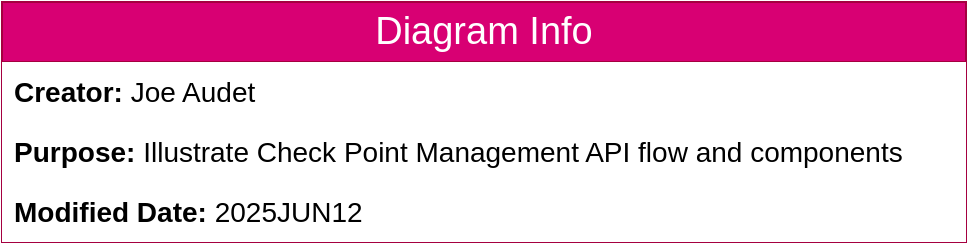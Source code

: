 <mxfile version="27.0.9" pages="3">
  <diagram id="jh16XN638RhmD8JyI-mO" name="About">
    <mxGraphModel dx="1426" dy="849" grid="1" gridSize="10" guides="1" tooltips="1" connect="1" arrows="1" fold="1" page="1" pageScale="1" pageWidth="850" pageHeight="1100" math="0" shadow="0">
      <root>
        <mxCell id="0" />
        <mxCell id="1" parent="0" />
        <mxCell id="9SwEjt4HsC7w9wIcqSwM-1" value="Diagram Info" style="swimlane;fontStyle=0;childLayout=stackLayout;horizontal=1;startSize=30;horizontalStack=0;resizeParent=1;resizeParentMax=0;resizeLast=0;collapsible=1;marginBottom=0;whiteSpace=wrap;html=1;fontSize=19;fillColor=#d80073;fontColor=#ffffff;strokeColor=#A50040;" vertex="1" parent="1">
          <mxGeometry x="184" y="490" width="482" height="120" as="geometry" />
        </mxCell>
        <mxCell id="9SwEjt4HsC7w9wIcqSwM-2" value="&lt;b&gt;Creator:&lt;/b&gt; Joe Audet" style="text;strokeColor=none;fillColor=default;align=left;verticalAlign=middle;spacingLeft=4;spacingRight=4;overflow=hidden;points=[[0,0.5],[1,0.5]];portConstraint=eastwest;rotatable=0;whiteSpace=wrap;html=1;fontSize=14;" vertex="1" parent="9SwEjt4HsC7w9wIcqSwM-1">
          <mxGeometry y="30" width="482" height="30" as="geometry" />
        </mxCell>
        <mxCell id="9SwEjt4HsC7w9wIcqSwM-3" value="&lt;b&gt;Purpose:&lt;/b&gt; Illustrate Check Point Management API flow and components" style="text;strokeColor=none;fillColor=default;align=left;verticalAlign=middle;spacingLeft=4;spacingRight=4;overflow=hidden;points=[[0,0.5],[1,0.5]];portConstraint=eastwest;rotatable=0;whiteSpace=wrap;html=1;fontSize=14;" vertex="1" parent="9SwEjt4HsC7w9wIcqSwM-1">
          <mxGeometry y="60" width="482" height="30" as="geometry" />
        </mxCell>
        <mxCell id="9SwEjt4HsC7w9wIcqSwM-4" value="&lt;b&gt;Modified Date:&lt;/b&gt; 2025JUN12" style="text;strokeColor=none;fillColor=default;align=left;verticalAlign=middle;spacingLeft=4;spacingRight=4;overflow=hidden;points=[[0,0.5],[1,0.5]];portConstraint=eastwest;rotatable=0;whiteSpace=wrap;html=1;fontSize=14;" vertex="1" parent="9SwEjt4HsC7w9wIcqSwM-1">
          <mxGeometry y="90" width="482" height="30" as="geometry" />
        </mxCell>
      </root>
    </mxGraphModel>
  </diagram>
  <diagram name="API Flow" id="YynE_xHqkNvgsQC7AGAf">
    <mxGraphModel dx="1426" dy="849" grid="1" gridSize="10" guides="1" tooltips="1" connect="1" arrows="1" fold="1" page="1" pageScale="1" pageWidth="850" pageHeight="1100" math="0" shadow="0">
      <root>
        <mxCell id="0" />
        <mxCell id="1" parent="0" />
        <mxCell id="j737bGdzhL4TifnBIPsH-1" value="" style="edgeStyle=orthogonalEdgeStyle;rounded=0;orthogonalLoop=1;jettySize=auto;html=1;" edge="1" parent="1" source="j737bGdzhL4TifnBIPsH-2" target="j737bGdzhL4TifnBIPsH-5">
          <mxGeometry relative="1" as="geometry" />
        </mxCell>
        <mxCell id="j737bGdzhL4TifnBIPsH-2" value="Login" style="rounded=1;whiteSpace=wrap;html=1;" vertex="1" parent="1">
          <mxGeometry x="65" y="241" width="120" height="60" as="geometry" />
        </mxCell>
        <mxCell id="j737bGdzhL4TifnBIPsH-3" value="" style="endArrow=none;html=1;rounded=0;" edge="1" parent="1">
          <mxGeometry width="50" height="50" relative="1" as="geometry">
            <mxPoint x="45" y="400" as="sourcePoint" />
            <mxPoint x="805" y="400" as="targetPoint" />
          </mxGeometry>
        </mxCell>
        <mxCell id="j737bGdzhL4TifnBIPsH-4" value="" style="edgeStyle=orthogonalEdgeStyle;rounded=0;orthogonalLoop=1;jettySize=auto;html=1;" edge="1" parent="1" source="j737bGdzhL4TifnBIPsH-5" target="j737bGdzhL4TifnBIPsH-7">
          <mxGeometry relative="1" as="geometry" />
        </mxCell>
        <mxCell id="j737bGdzhL4TifnBIPsH-5" value="Collect Session ID" style="whiteSpace=wrap;html=1;rounded=1;" vertex="1" parent="1">
          <mxGeometry x="265" y="241" width="120" height="60" as="geometry" />
        </mxCell>
        <mxCell id="j737bGdzhL4TifnBIPsH-6" value="" style="edgeStyle=orthogonalEdgeStyle;rounded=0;orthogonalLoop=1;jettySize=auto;html=1;" edge="1" parent="1" source="j737bGdzhL4TifnBIPsH-7" target="j737bGdzhL4TifnBIPsH-8">
          <mxGeometry relative="1" as="geometry" />
        </mxCell>
        <mxCell id="j737bGdzhL4TifnBIPsH-7" value="Using session-id, make calls to read data" style="whiteSpace=wrap;html=1;rounded=1;" vertex="1" parent="1">
          <mxGeometry x="465" y="241" width="120" height="60" as="geometry" />
        </mxCell>
        <mxCell id="j737bGdzhL4TifnBIPsH-8" value="Logout" style="whiteSpace=wrap;html=1;rounded=1;" vertex="1" parent="1">
          <mxGeometry x="665" y="241" width="120" height="60" as="geometry" />
        </mxCell>
        <mxCell id="j737bGdzhL4TifnBIPsH-9" value="API - Read Only Flow" style="text;strokeColor=#6c8ebf;align=center;fillColor=#dae8fc;html=1;verticalAlign=middle;whiteSpace=wrap;rounded=1;fontSize=24;" vertex="1" parent="1">
          <mxGeometry x="295" y="160" width="260" height="40" as="geometry" />
        </mxCell>
        <mxCell id="j737bGdzhL4TifnBIPsH-10" value="API - Read / Write Flow" style="text;strokeColor=#b85450;align=center;fillColor=#f8cecc;html=1;verticalAlign=middle;whiteSpace=wrap;rounded=1;fontSize=24;" vertex="1" parent="1">
          <mxGeometry x="290" y="479" width="260" height="40" as="geometry" />
        </mxCell>
        <mxCell id="j737bGdzhL4TifnBIPsH-11" value="" style="edgeStyle=orthogonalEdgeStyle;rounded=0;orthogonalLoop=1;jettySize=auto;html=1;" edge="1" parent="1" source="j737bGdzhL4TifnBIPsH-12" target="j737bGdzhL4TifnBIPsH-14">
          <mxGeometry relative="1" as="geometry" />
        </mxCell>
        <mxCell id="j737bGdzhL4TifnBIPsH-12" value="Login" style="rounded=1;whiteSpace=wrap;html=1;" vertex="1" parent="1">
          <mxGeometry x="65" y="479" width="120" height="60" as="geometry" />
        </mxCell>
        <mxCell id="j737bGdzhL4TifnBIPsH-13" value="" style="edgeStyle=orthogonalEdgeStyle;rounded=0;orthogonalLoop=1;jettySize=auto;html=1;" edge="1" parent="1" source="j737bGdzhL4TifnBIPsH-14" target="j737bGdzhL4TifnBIPsH-16">
          <mxGeometry relative="1" as="geometry" />
        </mxCell>
        <mxCell id="j737bGdzhL4TifnBIPsH-14" value="Collect Session ID" style="whiteSpace=wrap;html=1;rounded=1;" vertex="1" parent="1">
          <mxGeometry x="65" y="619" width="120" height="60" as="geometry" />
        </mxCell>
        <mxCell id="j737bGdzhL4TifnBIPsH-15" value="" style="edgeStyle=orthogonalEdgeStyle;rounded=0;orthogonalLoop=1;jettySize=auto;html=1;" edge="1" parent="1" source="j737bGdzhL4TifnBIPsH-16" target="j737bGdzhL4TifnBIPsH-19">
          <mxGeometry relative="1" as="geometry" />
        </mxCell>
        <mxCell id="j737bGdzhL4TifnBIPsH-16" value="Using session-id, make calls to read and change data" style="whiteSpace=wrap;html=1;rounded=1;" vertex="1" parent="1">
          <mxGeometry x="265" y="619" width="120" height="60" as="geometry" />
        </mxCell>
        <mxCell id="j737bGdzhL4TifnBIPsH-17" value="Logout" style="whiteSpace=wrap;html=1;rounded=1;" vertex="1" parent="1">
          <mxGeometry x="665" y="479" width="120" height="60" as="geometry" />
        </mxCell>
        <mxCell id="j737bGdzhL4TifnBIPsH-18" value="" style="edgeStyle=orthogonalEdgeStyle;rounded=0;orthogonalLoop=1;jettySize=auto;html=1;" edge="1" parent="1" source="j737bGdzhL4TifnBIPsH-19" target="j737bGdzhL4TifnBIPsH-21">
          <mxGeometry relative="1" as="geometry" />
        </mxCell>
        <mxCell id="j737bGdzhL4TifnBIPsH-19" value="Publish" style="whiteSpace=wrap;html=1;rounded=1;" vertex="1" parent="1">
          <mxGeometry x="465" y="619" width="120" height="60" as="geometry" />
        </mxCell>
        <mxCell id="j737bGdzhL4TifnBIPsH-20" value="" style="edgeStyle=orthogonalEdgeStyle;rounded=0;orthogonalLoop=1;jettySize=auto;html=1;" edge="1" parent="1" source="j737bGdzhL4TifnBIPsH-21" target="j737bGdzhL4TifnBIPsH-17">
          <mxGeometry relative="1" as="geometry" />
        </mxCell>
        <mxCell id="j737bGdzhL4TifnBIPsH-21" value="&lt;div&gt;Install Policy&lt;/div&gt;&lt;div&gt;(Optional, but likely needed - can be done separately)&lt;/div&gt;" style="rounded=1;whiteSpace=wrap;html=1;" vertex="1" parent="1">
          <mxGeometry x="665" y="619" width="120" height="60" as="geometry" />
        </mxCell>
        <mxCell id="j737bGdzhL4TifnBIPsH-22" value="" style="endArrow=none;html=1;rounded=0;" edge="1" parent="1">
          <mxGeometry width="50" height="50" relative="1" as="geometry">
            <mxPoint x="45" y="740" as="sourcePoint" />
            <mxPoint x="805" y="740" as="targetPoint" />
          </mxGeometry>
        </mxCell>
        <mxCell id="j737bGdzhL4TifnBIPsH-23" value="API - Install Policy Only" style="text;strokeColor=#d79b00;align=center;fillColor=#ffe6cc;html=1;verticalAlign=middle;whiteSpace=wrap;rounded=1;fontSize=24;" vertex="1" parent="1">
          <mxGeometry x="295" y="840" width="260" height="40" as="geometry" />
        </mxCell>
        <mxCell id="j737bGdzhL4TifnBIPsH-24" value="" style="edgeStyle=orthogonalEdgeStyle;rounded=0;orthogonalLoop=1;jettySize=auto;html=1;" edge="1" parent="1" source="j737bGdzhL4TifnBIPsH-25" target="j737bGdzhL4TifnBIPsH-27">
          <mxGeometry relative="1" as="geometry" />
        </mxCell>
        <mxCell id="j737bGdzhL4TifnBIPsH-25" value="Login" style="rounded=1;whiteSpace=wrap;html=1;" vertex="1" parent="1">
          <mxGeometry x="70" y="840" width="120" height="60" as="geometry" />
        </mxCell>
        <mxCell id="j737bGdzhL4TifnBIPsH-26" value="" style="edgeStyle=orthogonalEdgeStyle;rounded=0;orthogonalLoop=1;jettySize=auto;html=1;" edge="1" parent="1" source="j737bGdzhL4TifnBIPsH-27" target="j737bGdzhL4TifnBIPsH-29">
          <mxGeometry relative="1" as="geometry" />
        </mxCell>
        <mxCell id="j737bGdzhL4TifnBIPsH-27" value="Collect Session ID" style="whiteSpace=wrap;html=1;rounded=1;" vertex="1" parent="1">
          <mxGeometry x="70" y="980" width="120" height="60" as="geometry" />
        </mxCell>
        <mxCell id="j737bGdzhL4TifnBIPsH-35" value="" style="edgeStyle=orthogonalEdgeStyle;rounded=0;orthogonalLoop=1;jettySize=auto;html=1;" edge="1" parent="1" source="j737bGdzhL4TifnBIPsH-29" target="j737bGdzhL4TifnBIPsH-34">
          <mxGeometry relative="1" as="geometry" />
        </mxCell>
        <mxCell id="j737bGdzhL4TifnBIPsH-29" value="Using session-id, make calls to read and change data" style="whiteSpace=wrap;html=1;rounded=1;" vertex="1" parent="1">
          <mxGeometry x="380" y="980" width="120" height="60" as="geometry" />
        </mxCell>
        <mxCell id="j737bGdzhL4TifnBIPsH-30" value="Logout" style="whiteSpace=wrap;html=1;rounded=1;" vertex="1" parent="1">
          <mxGeometry x="670" y="840" width="120" height="60" as="geometry" />
        </mxCell>
        <mxCell id="j737bGdzhL4TifnBIPsH-33" value="" style="edgeStyle=orthogonalEdgeStyle;rounded=0;orthogonalLoop=1;jettySize=auto;html=1;" edge="1" parent="1" source="j737bGdzhL4TifnBIPsH-34" target="j737bGdzhL4TifnBIPsH-30">
          <mxGeometry relative="1" as="geometry" />
        </mxCell>
        <mxCell id="j737bGdzhL4TifnBIPsH-34" value="&lt;div&gt;Install Policy&lt;/div&gt;&lt;div&gt;&lt;br&gt;&lt;/div&gt;" style="rounded=1;whiteSpace=wrap;html=1;" vertex="1" parent="1">
          <mxGeometry x="670" y="980" width="120" height="60" as="geometry" />
        </mxCell>
      </root>
    </mxGraphModel>
  </diagram>
  <diagram id="ylbhtVa89wXE3qiPmnmR" name="Policy Package - API calls">
    <mxGraphModel dx="2276" dy="849" grid="1" gridSize="10" guides="1" tooltips="1" connect="1" arrows="1" fold="1" page="1" pageScale="1" pageWidth="850" pageHeight="1100" math="0" shadow="0">
      <root>
        <mxCell id="0" />
        <mxCell id="1" parent="0" />
        <mxCell id="2RfBmvyG1pDI-WxkABdr-29" value="" style="rounded=1;whiteSpace=wrap;html=1;" parent="1" vertex="1">
          <mxGeometry x="680" y="20" width="160" height="340" as="geometry" />
        </mxCell>
        <mxCell id="oRMjpcU292e3ellbj58o-77" value="" style="edgeStyle=orthogonalEdgeStyle;rounded=0;orthogonalLoop=1;jettySize=auto;html=1;" parent="1" source="oRMjpcU292e3ellbj58o-74" target="oRMjpcU292e3ellbj58o-76" edge="1">
          <mxGeometry relative="1" as="geometry">
            <Array as="points">
              <mxPoint x="140" y="710" />
            </Array>
          </mxGeometry>
        </mxCell>
        <mxCell id="oRMjpcU292e3ellbj58o-80" value="" style="edgeStyle=orthogonalEdgeStyle;rounded=0;orthogonalLoop=1;jettySize=auto;html=1;" parent="1" source="oRMjpcU292e3ellbj58o-74" target="oRMjpcU292e3ellbj58o-79" edge="1">
          <mxGeometry relative="1" as="geometry">
            <Array as="points">
              <mxPoint x="140" y="500" />
            </Array>
          </mxGeometry>
        </mxCell>
        <mxCell id="oRMjpcU292e3ellbj58o-83" value="" style="edgeStyle=orthogonalEdgeStyle;rounded=0;orthogonalLoop=1;jettySize=auto;html=1;" parent="1" source="oRMjpcU292e3ellbj58o-74" target="oRMjpcU292e3ellbj58o-82" edge="1">
          <mxGeometry relative="1" as="geometry">
            <Array as="points">
              <mxPoint x="140" y="260" />
            </Array>
          </mxGeometry>
        </mxCell>
        <mxCell id="oRMjpcU292e3ellbj58o-85" value="" style="edgeStyle=orthogonalEdgeStyle;rounded=0;orthogonalLoop=1;jettySize=auto;html=1;" parent="1" source="oRMjpcU292e3ellbj58o-74" target="oRMjpcU292e3ellbj58o-84" edge="1">
          <mxGeometry relative="1" as="geometry">
            <Array as="points">
              <mxPoint x="140" y="320" />
            </Array>
          </mxGeometry>
        </mxCell>
        <mxCell id="oRMjpcU292e3ellbj58o-87" value="" style="edgeStyle=orthogonalEdgeStyle;rounded=0;orthogonalLoop=1;jettySize=auto;html=1;" parent="1" source="oRMjpcU292e3ellbj58o-74" target="oRMjpcU292e3ellbj58o-86" edge="1">
          <mxGeometry relative="1" as="geometry">
            <Array as="points">
              <mxPoint x="140" y="440" />
            </Array>
          </mxGeometry>
        </mxCell>
        <mxCell id="oRMjpcU292e3ellbj58o-89" value="" style="edgeStyle=orthogonalEdgeStyle;rounded=0;orthogonalLoop=1;jettySize=auto;html=1;" parent="1" source="oRMjpcU292e3ellbj58o-74" target="oRMjpcU292e3ellbj58o-88" edge="1">
          <mxGeometry relative="1" as="geometry">
            <Array as="points">
              <mxPoint x="140" y="380" />
            </Array>
          </mxGeometry>
        </mxCell>
        <mxCell id="oRMjpcU292e3ellbj58o-95" value="" style="edgeStyle=orthogonalEdgeStyle;rounded=0;orthogonalLoop=1;jettySize=auto;html=1;" parent="1" source="oRMjpcU292e3ellbj58o-74" target="oRMjpcU292e3ellbj58o-94" edge="1">
          <mxGeometry relative="1" as="geometry">
            <Array as="points">
              <mxPoint x="140" y="560" />
            </Array>
          </mxGeometry>
        </mxCell>
        <mxCell id="2RfBmvyG1pDI-WxkABdr-37" value="" style="edgeStyle=orthogonalEdgeStyle;rounded=0;orthogonalLoop=1;jettySize=auto;html=1;startArrow=classic;startFill=1;endArrow=none;" parent="1" source="oRMjpcU292e3ellbj58o-74" target="2RfBmvyG1pDI-WxkABdr-36" edge="1">
          <mxGeometry relative="1" as="geometry" />
        </mxCell>
        <mxCell id="oRMjpcU292e3ellbj58o-74" value="show-package" style="rounded=1;whiteSpace=wrap;html=1;fillColor=#dae8fc;strokeColor=#6c8ebf;" parent="1" vertex="1">
          <mxGeometry x="80" y="190" width="120" height="40" as="geometry" />
        </mxCell>
        <mxCell id="oRMjpcU292e3ellbj58o-91" value="" style="edgeStyle=orthogonalEdgeStyle;rounded=0;orthogonalLoop=1;jettySize=auto;html=1;" parent="1" source="oRMjpcU292e3ellbj58o-76" target="oRMjpcU292e3ellbj58o-90" edge="1">
          <mxGeometry relative="1" as="geometry">
            <Array as="points">
              <mxPoint x="280" y="760" />
            </Array>
          </mxGeometry>
        </mxCell>
        <mxCell id="oRMjpcU292e3ellbj58o-93" value="" style="edgeStyle=orthogonalEdgeStyle;rounded=0;orthogonalLoop=1;jettySize=auto;html=1;exitX=0.5;exitY=1;exitDx=0;exitDy=0;entryX=0;entryY=0.5;entryDx=0;entryDy=0;" parent="1" source="oRMjpcU292e3ellbj58o-76" target="oRMjpcU292e3ellbj58o-92" edge="1">
          <mxGeometry relative="1" as="geometry">
            <mxPoint x="610" y="730" as="sourcePoint" />
            <mxPoint x="710" y="760" as="targetPoint" />
            <Array as="points">
              <mxPoint x="280" y="810" />
            </Array>
          </mxGeometry>
        </mxCell>
        <mxCell id="2RfBmvyG1pDI-WxkABdr-3" value="" style="edgeStyle=orthogonalEdgeStyle;rounded=0;orthogonalLoop=1;jettySize=auto;html=1;" parent="1" source="oRMjpcU292e3ellbj58o-76" target="2RfBmvyG1pDI-WxkABdr-2" edge="1">
          <mxGeometry relative="1" as="geometry">
            <Array as="points">
              <mxPoint x="280" y="950" />
            </Array>
          </mxGeometry>
        </mxCell>
        <mxCell id="2RfBmvyG1pDI-WxkABdr-7" value="" style="edgeStyle=orthogonalEdgeStyle;rounded=0;orthogonalLoop=1;jettySize=auto;html=1;" parent="1" source="oRMjpcU292e3ellbj58o-76" target="2RfBmvyG1pDI-WxkABdr-6" edge="1">
          <mxGeometry relative="1" as="geometry">
            <Array as="points">
              <mxPoint x="280" y="1240" />
            </Array>
          </mxGeometry>
        </mxCell>
        <mxCell id="oRMjpcU292e3ellbj58o-76" value="access-layers&lt;div&gt;(list)&lt;/div&gt;" style="rounded=1;whiteSpace=wrap;html=1;fillStyle=auto;fillColor=#fff2cc;strokeColor=#d6b656;" parent="1" vertex="1">
          <mxGeometry x="220" y="690" width="120" height="40" as="geometry" />
        </mxCell>
        <mxCell id="oRMjpcU292e3ellbj58o-79" value="threat-layers" style="rounded=1;whiteSpace=wrap;html=1;fillStyle=auto;fillColor=#fff2cc;strokeColor=#d6b656;" parent="1" vertex="1">
          <mxGeometry x="220" y="480" width="120" height="40" as="geometry" />
        </mxCell>
        <mxCell id="oRMjpcU292e3ellbj58o-82" value="name&lt;div&gt;(string)&lt;/div&gt;" style="rounded=1;whiteSpace=wrap;html=1;fillStyle=auto;fillColor=#fff2cc;strokeColor=#d6b656;" parent="1" vertex="1">
          <mxGeometry x="220" y="240" width="120" height="40" as="geometry" />
        </mxCell>
        <mxCell id="oRMjpcU292e3ellbj58o-84" value="description&lt;div&gt;(string)&lt;/div&gt;" style="rounded=1;whiteSpace=wrap;html=1;fillStyle=auto;fillColor=#fff2cc;strokeColor=#d6b656;" parent="1" vertex="1">
          <mxGeometry x="220" y="300" width="120" height="40" as="geometry" />
        </mxCell>
        <mxCell id="oRMjpcU292e3ellbj58o-86" value="threat-enabled&lt;div&gt;(boolean)&lt;/div&gt;" style="rounded=1;whiteSpace=wrap;html=1;fillStyle=auto;fillColor=#fff2cc;strokeColor=#d6b656;" parent="1" vertex="1">
          <mxGeometry x="220" y="420" width="120" height="40" as="geometry" />
        </mxCell>
        <mxCell id="oRMjpcU292e3ellbj58o-88" value="uid&lt;div&gt;(string)&lt;/div&gt;" style="rounded=1;whiteSpace=wrap;html=1;fillStyle=auto;fillColor=#fff2cc;strokeColor=#d6b656;" parent="1" vertex="1">
          <mxGeometry x="220" y="360" width="120" height="40" as="geometry" />
        </mxCell>
        <mxCell id="oRMjpcU292e3ellbj58o-90" value="show-access-layer" style="rounded=1;whiteSpace=wrap;html=1;fillColor=#dae8fc;strokeColor=#6c8ebf;" parent="1" vertex="1">
          <mxGeometry x="380" y="740" width="120" height="40" as="geometry" />
        </mxCell>
        <mxCell id="oRMjpcU292e3ellbj58o-92" value="set-access-layer" style="rounded=1;whiteSpace=wrap;html=1;fillColor=#ffcd28;strokeColor=#d79b00;gradientColor=#ffa500;" parent="1" vertex="1">
          <mxGeometry x="380" y="790" width="120" height="40" as="geometry" />
        </mxCell>
        <mxCell id="oRMjpcU292e3ellbj58o-94" value="installation-targets&lt;div&gt;(string or list)&lt;/div&gt;" style="rounded=1;whiteSpace=wrap;html=1;fillStyle=auto;fillColor=#fff2cc;strokeColor=#d6b656;" parent="1" vertex="1">
          <mxGeometry x="220" y="540" width="120" height="40" as="geometry" />
        </mxCell>
        <mxCell id="2RfBmvyG1pDI-WxkABdr-1" value="access-layer: controls what features are enabled on a policy access-layer, such as Application Control or Content Awareness. Also the level where you specify if it is a &#39;SHARED&#39; or &#39;DYNAMIC&#39; layer." style="whiteSpace=wrap;html=1;shape=mxgraph.basic.rectCallout;dx=30;dy=15;boundedLbl=1;shadow=1;fillColor=#e1d5e7;strokeColor=#9673a6;" parent="1" vertex="1">
          <mxGeometry x="480" y="655" width="250" height="85" as="geometry" />
        </mxCell>
        <mxCell id="2RfBmvyG1pDI-WxkABdr-13" value="" style="edgeStyle=orthogonalEdgeStyle;rounded=0;orthogonalLoop=1;jettySize=auto;html=1;fillColor=#dae8fc;strokeColor=#6c8ebf;" parent="1" source="2RfBmvyG1pDI-WxkABdr-2" target="2RfBmvyG1pDI-WxkABdr-12" edge="1">
          <mxGeometry relative="1" as="geometry">
            <Array as="points">
              <mxPoint x="445" y="1000" />
            </Array>
          </mxGeometry>
        </mxCell>
        <mxCell id="2RfBmvyG1pDI-WxkABdr-15" value="" style="edgeStyle=orthogonalEdgeStyle;rounded=0;orthogonalLoop=1;jettySize=auto;html=1;fillColor=#dae8fc;strokeColor=#6c8ebf;" parent="1" source="2RfBmvyG1pDI-WxkABdr-2" target="2RfBmvyG1pDI-WxkABdr-14" edge="1">
          <mxGeometry relative="1" as="geometry">
            <Array as="points">
              <mxPoint x="445" y="1050" />
            </Array>
          </mxGeometry>
        </mxCell>
        <mxCell id="2RfBmvyG1pDI-WxkABdr-19" value="" style="edgeStyle=orthogonalEdgeStyle;rounded=0;orthogonalLoop=1;jettySize=auto;html=1;fillColor=#dae8fc;strokeColor=#6c8ebf;" parent="1" source="2RfBmvyG1pDI-WxkABdr-2" target="2RfBmvyG1pDI-WxkABdr-18" edge="1">
          <mxGeometry relative="1" as="geometry">
            <Array as="points">
              <mxPoint x="445" y="1100" />
            </Array>
          </mxGeometry>
        </mxCell>
        <mxCell id="2RfBmvyG1pDI-WxkABdr-21" value="" style="edgeStyle=orthogonalEdgeStyle;rounded=0;orthogonalLoop=1;jettySize=auto;html=1;fillColor=#dae8fc;strokeColor=#6c8ebf;" parent="1" source="2RfBmvyG1pDI-WxkABdr-2" target="2RfBmvyG1pDI-WxkABdr-20" edge="1">
          <mxGeometry relative="1" as="geometry">
            <Array as="points">
              <mxPoint x="445" y="1150" />
            </Array>
          </mxGeometry>
        </mxCell>
        <mxCell id="2RfBmvyG1pDI-WxkABdr-2" value="show-nat-rulebase" style="rounded=1;whiteSpace=wrap;html=1;fillColor=#dae8fc;strokeColor=#6c8ebf;" parent="1" vertex="1">
          <mxGeometry x="380" y="930" width="130" height="40" as="geometry" />
        </mxCell>
        <mxCell id="2RfBmvyG1pDI-WxkABdr-11" value="" style="edgeStyle=orthogonalEdgeStyle;rounded=0;orthogonalLoop=1;jettySize=auto;html=1;fillColor=#dae8fc;strokeColor=#6c8ebf;" parent="1" source="2RfBmvyG1pDI-WxkABdr-6" target="2RfBmvyG1pDI-WxkABdr-10" edge="1">
          <mxGeometry relative="1" as="geometry">
            <Array as="points">
              <mxPoint x="445" y="1310" />
            </Array>
          </mxGeometry>
        </mxCell>
        <mxCell id="2RfBmvyG1pDI-WxkABdr-17" value="" style="edgeStyle=orthogonalEdgeStyle;rounded=0;orthogonalLoop=1;jettySize=auto;html=1;fillColor=#dae8fc;strokeColor=#6c8ebf;" parent="1" source="2RfBmvyG1pDI-WxkABdr-6" target="2RfBmvyG1pDI-WxkABdr-16" edge="1">
          <mxGeometry relative="1" as="geometry">
            <Array as="points">
              <mxPoint x="445" y="1360" />
            </Array>
          </mxGeometry>
        </mxCell>
        <mxCell id="2RfBmvyG1pDI-WxkABdr-24" value="" style="edgeStyle=orthogonalEdgeStyle;rounded=0;orthogonalLoop=1;jettySize=auto;html=1;fillColor=#dae8fc;strokeColor=#6c8ebf;" parent="1" source="2RfBmvyG1pDI-WxkABdr-6" target="2RfBmvyG1pDI-WxkABdr-22" edge="1">
          <mxGeometry relative="1" as="geometry">
            <Array as="points">
              <mxPoint x="445" y="1410" />
            </Array>
          </mxGeometry>
        </mxCell>
        <mxCell id="2RfBmvyG1pDI-WxkABdr-26" value="" style="edgeStyle=orthogonalEdgeStyle;rounded=0;orthogonalLoop=1;jettySize=auto;html=1;fillColor=#dae8fc;strokeColor=#6c8ebf;" parent="1" source="2RfBmvyG1pDI-WxkABdr-6" target="2RfBmvyG1pDI-WxkABdr-25" edge="1">
          <mxGeometry relative="1" as="geometry">
            <Array as="points">
              <mxPoint x="445" y="1460" />
            </Array>
          </mxGeometry>
        </mxCell>
        <mxCell id="2RfBmvyG1pDI-WxkABdr-6" value="show-access-rulebase" style="rounded=1;whiteSpace=wrap;html=1;fillColor=#dae8fc;strokeColor=#6c8ebf;" parent="1" vertex="1">
          <mxGeometry x="380" y="1220" width="130" height="40" as="geometry" />
        </mxCell>
        <mxCell id="2RfBmvyG1pDI-WxkABdr-10" value="show-access-rule" style="rounded=1;whiteSpace=wrap;html=1;fillColor=#dae8fc;strokeColor=#6c8ebf;" parent="1" vertex="1">
          <mxGeometry x="540" y="1290" width="130" height="40" as="geometry" />
        </mxCell>
        <mxCell id="2RfBmvyG1pDI-WxkABdr-12" value="show-nat-rule" style="rounded=1;whiteSpace=wrap;html=1;fillColor=#dae8fc;strokeColor=#6c8ebf;" parent="1" vertex="1">
          <mxGeometry x="540" y="980" width="130" height="40" as="geometry" />
        </mxCell>
        <mxCell id="2RfBmvyG1pDI-WxkABdr-14" value="set-nat-rule" style="rounded=1;whiteSpace=wrap;html=1;fillColor=#ffcd28;strokeColor=#d79b00;gradientColor=#ffa500;" parent="1" vertex="1">
          <mxGeometry x="540" y="1030" width="130" height="40" as="geometry" />
        </mxCell>
        <mxCell id="2RfBmvyG1pDI-WxkABdr-16" value="set-access-rule" style="rounded=1;whiteSpace=wrap;html=1;fillColor=#ffcd28;strokeColor=#d79b00;gradientColor=#ffa500;" parent="1" vertex="1">
          <mxGeometry x="540" y="1340" width="130" height="40" as="geometry" />
        </mxCell>
        <mxCell id="2RfBmvyG1pDI-WxkABdr-18" value="add-nat-rule" style="rounded=1;whiteSpace=wrap;html=1;fillColor=#d5e8d4;strokeColor=#82b366;" parent="1" vertex="1">
          <mxGeometry x="540" y="1080" width="130" height="40" as="geometry" />
        </mxCell>
        <mxCell id="2RfBmvyG1pDI-WxkABdr-20" value="delete-nat-rule" style="rounded=1;whiteSpace=wrap;html=1;fillColor=#fad9d5;strokeColor=#ae4132;" parent="1" vertex="1">
          <mxGeometry x="540" y="1130" width="130" height="40" as="geometry" />
        </mxCell>
        <mxCell id="2RfBmvyG1pDI-WxkABdr-22" value="add-access-rule" style="rounded=1;whiteSpace=wrap;html=1;fillColor=#d5e8d4;strokeColor=#82b366;" parent="1" vertex="1">
          <mxGeometry x="540" y="1390" width="130" height="40" as="geometry" />
        </mxCell>
        <mxCell id="2RfBmvyG1pDI-WxkABdr-25" value="delete-access-rule" style="rounded=1;whiteSpace=wrap;html=1;fillColor=#fad9d5;strokeColor=#ae4132;" parent="1" vertex="1">
          <mxGeometry x="540" y="1440" width="130" height="40" as="geometry" />
        </mxCell>
        <mxCell id="2RfBmvyG1pDI-WxkABdr-27" value="show API call" style="rounded=1;whiteSpace=wrap;html=1;fillColor=#dae8fc;strokeColor=#6c8ebf;" parent="1" vertex="1">
          <mxGeometry x="700" y="90" width="120" height="40" as="geometry" />
        </mxCell>
        <mxCell id="2RfBmvyG1pDI-WxkABdr-28" value="Result Output" style="rounded=1;whiteSpace=wrap;html=1;fillStyle=auto;fillColor=#fff2cc;strokeColor=#d6b656;" parent="1" vertex="1">
          <mxGeometry x="700" y="140" width="120" height="40" as="geometry" />
        </mxCell>
        <mxCell id="2RfBmvyG1pDI-WxkABdr-30" value="Color Codes" style="text;strokeColor=none;align=center;fillColor=none;html=1;verticalAlign=middle;whiteSpace=wrap;rounded=0;fontSize=15;fontStyle=1" parent="1" vertex="1">
          <mxGeometry x="730" y="30" width="60" height="30" as="geometry" />
        </mxCell>
        <mxCell id="2RfBmvyG1pDI-WxkABdr-31" value="Modify API call" style="rounded=1;whiteSpace=wrap;html=1;fillColor=#ffcd28;strokeColor=#d79b00;gradientColor=#ffa500;" parent="1" vertex="1">
          <mxGeometry x="700" y="190" width="120" height="40" as="geometry" />
        </mxCell>
        <mxCell id="2RfBmvyG1pDI-WxkABdr-32" value="Add API call" style="rounded=1;whiteSpace=wrap;html=1;fillColor=#d5e8d4;strokeColor=#82b366;" parent="1" vertex="1">
          <mxGeometry x="700" y="240" width="120" height="40" as="geometry" />
        </mxCell>
        <mxCell id="2RfBmvyG1pDI-WxkABdr-33" value="Delete API call" style="rounded=1;whiteSpace=wrap;html=1;fillColor=#fad9d5;strokeColor=#ae4132;" parent="1" vertex="1">
          <mxGeometry x="700" y="290" width="120" height="40" as="geometry" />
        </mxCell>
        <mxCell id="2RfBmvyG1pDI-WxkABdr-34" value="This is a reference to help you follow the nested data structure of policy packages and learn some of the terms with the layout representing relational items for reference." style="text;strokeColor=#9673a6;align=center;fillColor=#e1d5e7;html=1;verticalAlign=middle;whiteSpace=wrap;rounded=1;glass=0;fontStyle=1;fontSize=14;" parent="1" vertex="1">
          <mxGeometry x="240" y="20" width="280" height="130" as="geometry" />
        </mxCell>
        <mxCell id="2RfBmvyG1pDI-WxkABdr-39" value="" style="edgeStyle=orthogonalEdgeStyle;rounded=0;orthogonalLoop=1;jettySize=auto;html=1;startArrow=classic;startFill=1;endArrow=none;" parent="1" source="2RfBmvyG1pDI-WxkABdr-36" target="2RfBmvyG1pDI-WxkABdr-38" edge="1">
          <mxGeometry relative="1" as="geometry">
            <Array as="points">
              <mxPoint x="-110" y="140" />
            </Array>
          </mxGeometry>
        </mxCell>
        <mxCell id="2RfBmvyG1pDI-WxkABdr-36" value="packages&lt;div&gt;(list)&lt;/div&gt;" style="rounded=1;whiteSpace=wrap;html=1;fillColor=#fff2cc;strokeColor=#d6b656;" parent="1" vertex="1">
          <mxGeometry x="-50" y="120" width="120" height="40" as="geometry" />
        </mxCell>
        <mxCell id="2RfBmvyG1pDI-WxkABdr-38" value="show-packages" style="rounded=1;whiteSpace=wrap;html=1;fillColor=#dae8fc;strokeColor=#6c8ebf;" parent="1" vertex="1">
          <mxGeometry x="-170" y="30" width="120" height="40" as="geometry" />
        </mxCell>
        <mxCell id="QfSRro4imLUuZj7U-t5i-1" value="access-rulebase: This is where you modify the actual access control rules within an access-layer. i.e.: Allow / Drop, etc" style="whiteSpace=wrap;html=1;shape=mxgraph.basic.rectCallout;dx=30;dy=15;boundedLbl=1;shadow=1;fillColor=#e1d5e7;strokeColor=#9673a6;" vertex="1" parent="1">
          <mxGeometry x="490" y="850" width="250" height="85" as="geometry" />
        </mxCell>
      </root>
    </mxGraphModel>
  </diagram>
</mxfile>
